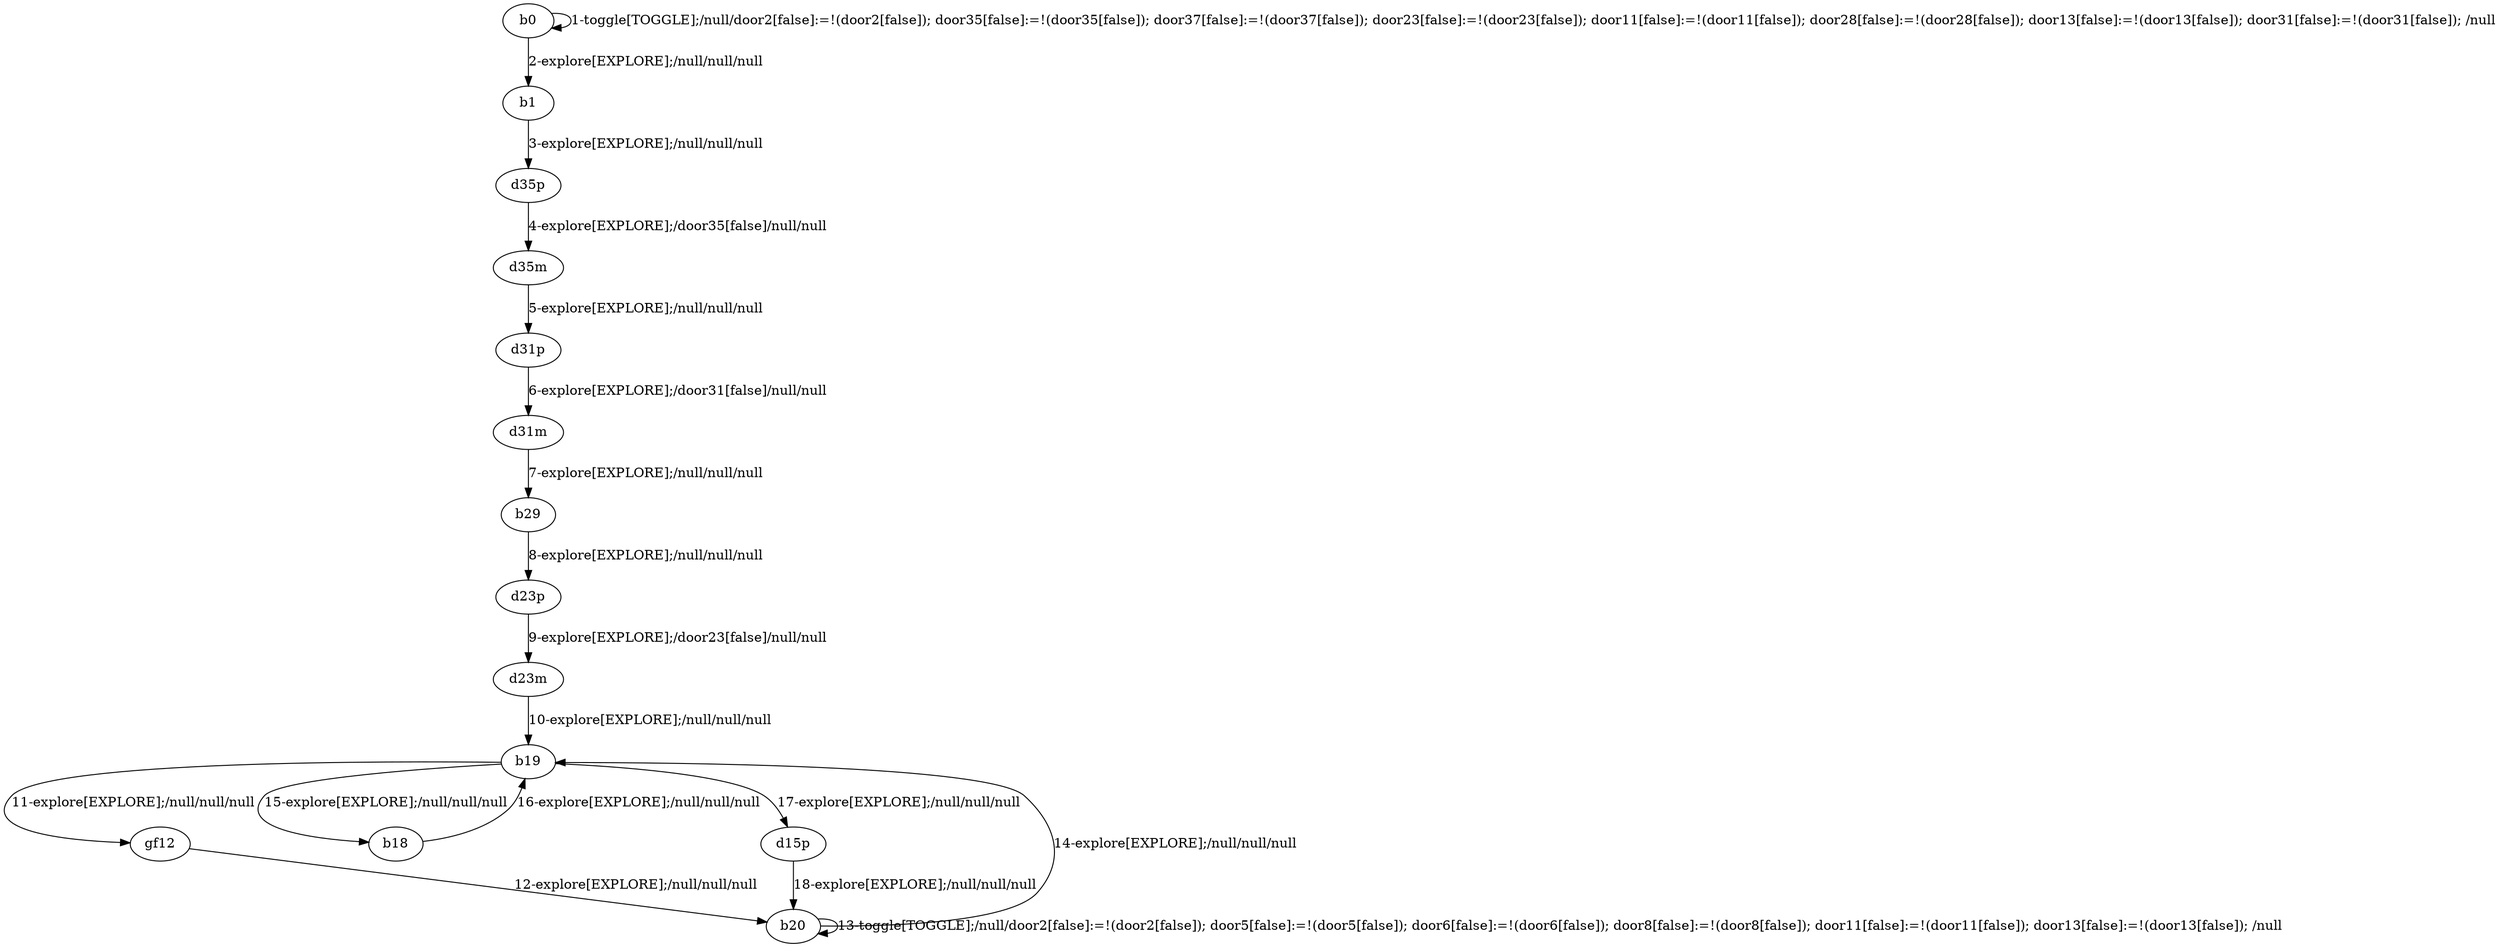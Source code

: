 # Total number of goals covered by this test: 1
# d15p --> b20

digraph g {
"b0" -> "b0" [label = "1-toggle[TOGGLE];/null/door2[false]:=!(door2[false]); door35[false]:=!(door35[false]); door37[false]:=!(door37[false]); door23[false]:=!(door23[false]); door11[false]:=!(door11[false]); door28[false]:=!(door28[false]); door13[false]:=!(door13[false]); door31[false]:=!(door31[false]); /null"];
"b0" -> "b1" [label = "2-explore[EXPLORE];/null/null/null"];
"b1" -> "d35p" [label = "3-explore[EXPLORE];/null/null/null"];
"d35p" -> "d35m" [label = "4-explore[EXPLORE];/door35[false]/null/null"];
"d35m" -> "d31p" [label = "5-explore[EXPLORE];/null/null/null"];
"d31p" -> "d31m" [label = "6-explore[EXPLORE];/door31[false]/null/null"];
"d31m" -> "b29" [label = "7-explore[EXPLORE];/null/null/null"];
"b29" -> "d23p" [label = "8-explore[EXPLORE];/null/null/null"];
"d23p" -> "d23m" [label = "9-explore[EXPLORE];/door23[false]/null/null"];
"d23m" -> "b19" [label = "10-explore[EXPLORE];/null/null/null"];
"b19" -> "gf12" [label = "11-explore[EXPLORE];/null/null/null"];
"gf12" -> "b20" [label = "12-explore[EXPLORE];/null/null/null"];
"b20" -> "b20" [label = "13-toggle[TOGGLE];/null/door2[false]:=!(door2[false]); door5[false]:=!(door5[false]); door6[false]:=!(door6[false]); door8[false]:=!(door8[false]); door11[false]:=!(door11[false]); door13[false]:=!(door13[false]); /null"];
"b20" -> "b19" [label = "14-explore[EXPLORE];/null/null/null"];
"b19" -> "b18" [label = "15-explore[EXPLORE];/null/null/null"];
"b18" -> "b19" [label = "16-explore[EXPLORE];/null/null/null"];
"b19" -> "d15p" [label = "17-explore[EXPLORE];/null/null/null"];
"d15p" -> "b20" [label = "18-explore[EXPLORE];/null/null/null"];
}